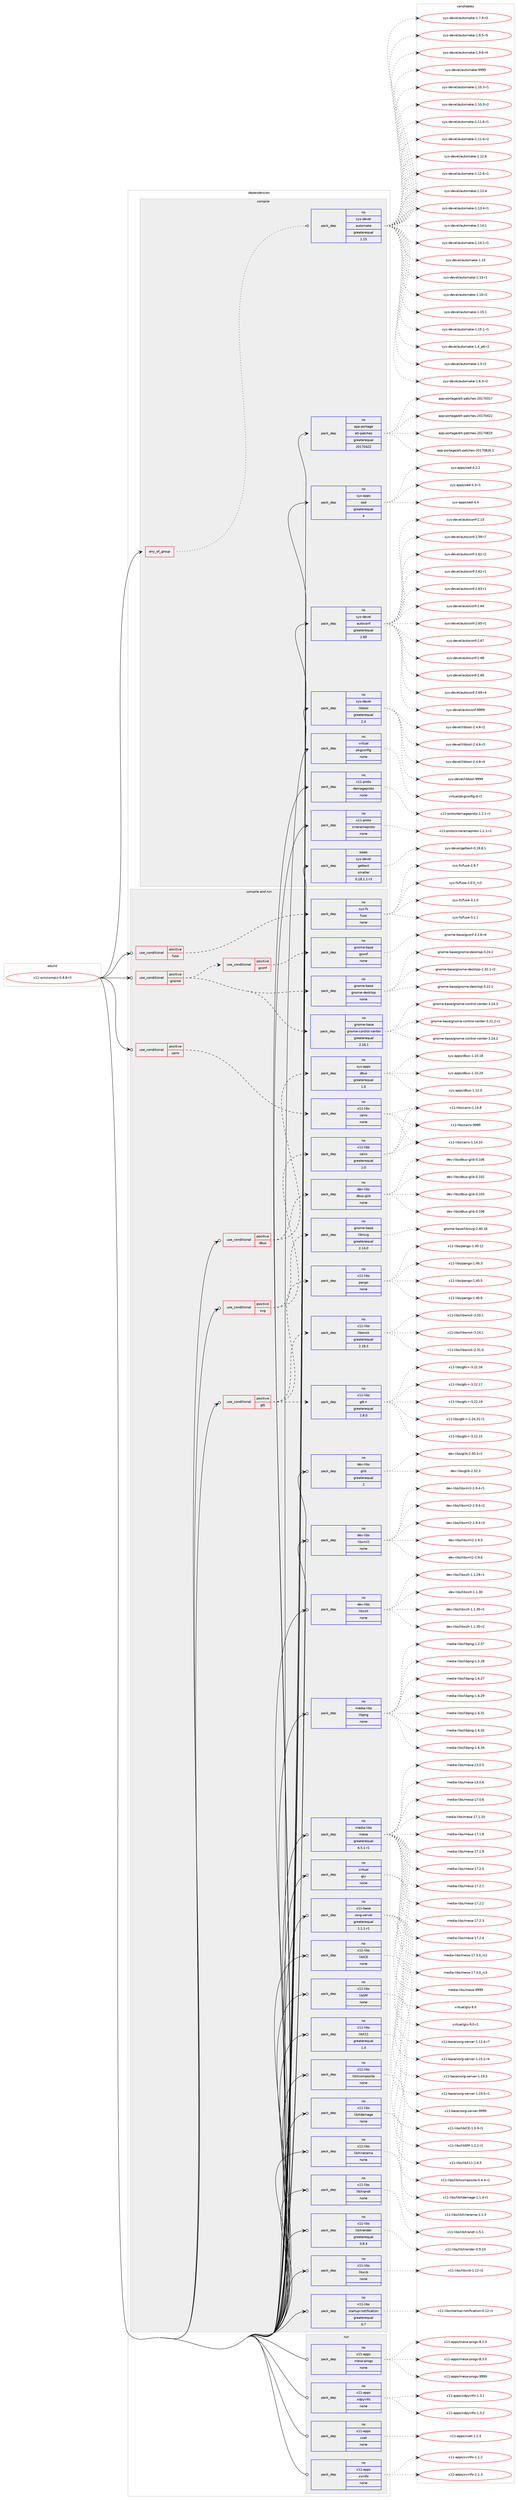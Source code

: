 digraph prolog {

# *************
# Graph options
# *************

newrank=true;
concentrate=true;
compound=true;
graph [rankdir=LR,fontname=Helvetica,fontsize=10,ranksep=1.5];#, ranksep=2.5, nodesep=0.2];
edge  [arrowhead=vee];
node  [fontname=Helvetica,fontsize=10];

# **********
# The ebuild
# **********

subgraph cluster_leftcol {
color=gray;
rank=same;
label=<<i>ebuild</i>>;
id [label="x11-wm/compiz-0.8.8-r3", color=red, width=4, href="../x11-wm/compiz-0.8.8-r3.svg"];
}

# ****************
# The dependencies
# ****************

subgraph cluster_midcol {
color=gray;
label=<<i>dependencies</i>>;
subgraph cluster_compile {
fillcolor="#eeeeee";
style=filled;
label=<<i>compile</i>>;
subgraph any9756 {
dependency531417 [label=<<TABLE BORDER="0" CELLBORDER="1" CELLSPACING="0" CELLPADDING="4"><TR><TD CELLPADDING="10">any_of_group</TD></TR></TABLE>>, shape=none, color=red];subgraph pack397327 {
dependency531418 [label=<<TABLE BORDER="0" CELLBORDER="1" CELLSPACING="0" CELLPADDING="4" WIDTH="220"><TR><TD ROWSPAN="6" CELLPADDING="30">pack_dep</TD></TR><TR><TD WIDTH="110">no</TD></TR><TR><TD>sys-devel</TD></TR><TR><TD>automake</TD></TR><TR><TD>greaterequal</TD></TR><TR><TD>1.15</TD></TR></TABLE>>, shape=none, color=blue];
}
dependency531417:e -> dependency531418:w [weight=20,style="dotted",arrowhead="oinv"];
}
id:e -> dependency531417:w [weight=20,style="solid",arrowhead="vee"];
subgraph pack397328 {
dependency531419 [label=<<TABLE BORDER="0" CELLBORDER="1" CELLSPACING="0" CELLPADDING="4" WIDTH="220"><TR><TD ROWSPAN="6" CELLPADDING="30">pack_dep</TD></TR><TR><TD WIDTH="110">no</TD></TR><TR><TD>app-portage</TD></TR><TR><TD>elt-patches</TD></TR><TR><TD>greaterequal</TD></TR><TR><TD>20170422</TD></TR></TABLE>>, shape=none, color=blue];
}
id:e -> dependency531419:w [weight=20,style="solid",arrowhead="vee"];
subgraph pack397329 {
dependency531420 [label=<<TABLE BORDER="0" CELLBORDER="1" CELLSPACING="0" CELLPADDING="4" WIDTH="220"><TR><TD ROWSPAN="6" CELLPADDING="30">pack_dep</TD></TR><TR><TD WIDTH="110">no</TD></TR><TR><TD>sys-apps</TD></TR><TR><TD>sed</TD></TR><TR><TD>greaterequal</TD></TR><TR><TD>4</TD></TR></TABLE>>, shape=none, color=blue];
}
id:e -> dependency531420:w [weight=20,style="solid",arrowhead="vee"];
subgraph pack397330 {
dependency531421 [label=<<TABLE BORDER="0" CELLBORDER="1" CELLSPACING="0" CELLPADDING="4" WIDTH="220"><TR><TD ROWSPAN="6" CELLPADDING="30">pack_dep</TD></TR><TR><TD WIDTH="110">no</TD></TR><TR><TD>sys-devel</TD></TR><TR><TD>autoconf</TD></TR><TR><TD>greaterequal</TD></TR><TR><TD>2.69</TD></TR></TABLE>>, shape=none, color=blue];
}
id:e -> dependency531421:w [weight=20,style="solid",arrowhead="vee"];
subgraph pack397331 {
dependency531422 [label=<<TABLE BORDER="0" CELLBORDER="1" CELLSPACING="0" CELLPADDING="4" WIDTH="220"><TR><TD ROWSPAN="6" CELLPADDING="30">pack_dep</TD></TR><TR><TD WIDTH="110">no</TD></TR><TR><TD>sys-devel</TD></TR><TR><TD>libtool</TD></TR><TR><TD>greaterequal</TD></TR><TR><TD>2.4</TD></TR></TABLE>>, shape=none, color=blue];
}
id:e -> dependency531422:w [weight=20,style="solid",arrowhead="vee"];
subgraph pack397332 {
dependency531423 [label=<<TABLE BORDER="0" CELLBORDER="1" CELLSPACING="0" CELLPADDING="4" WIDTH="220"><TR><TD ROWSPAN="6" CELLPADDING="30">pack_dep</TD></TR><TR><TD WIDTH="110">no</TD></TR><TR><TD>virtual</TD></TR><TR><TD>pkgconfig</TD></TR><TR><TD>none</TD></TR><TR><TD></TD></TR></TABLE>>, shape=none, color=blue];
}
id:e -> dependency531423:w [weight=20,style="solid",arrowhead="vee"];
subgraph pack397333 {
dependency531424 [label=<<TABLE BORDER="0" CELLBORDER="1" CELLSPACING="0" CELLPADDING="4" WIDTH="220"><TR><TD ROWSPAN="6" CELLPADDING="30">pack_dep</TD></TR><TR><TD WIDTH="110">no</TD></TR><TR><TD>x11-proto</TD></TR><TR><TD>damageproto</TD></TR><TR><TD>none</TD></TR><TR><TD></TD></TR></TABLE>>, shape=none, color=blue];
}
id:e -> dependency531424:w [weight=20,style="solid",arrowhead="vee"];
subgraph pack397334 {
dependency531425 [label=<<TABLE BORDER="0" CELLBORDER="1" CELLSPACING="0" CELLPADDING="4" WIDTH="220"><TR><TD ROWSPAN="6" CELLPADDING="30">pack_dep</TD></TR><TR><TD WIDTH="110">no</TD></TR><TR><TD>x11-proto</TD></TR><TR><TD>xineramaproto</TD></TR><TR><TD>none</TD></TR><TR><TD></TD></TR></TABLE>>, shape=none, color=blue];
}
id:e -> dependency531425:w [weight=20,style="solid",arrowhead="vee"];
subgraph pack397335 {
dependency531426 [label=<<TABLE BORDER="0" CELLBORDER="1" CELLSPACING="0" CELLPADDING="4" WIDTH="220"><TR><TD ROWSPAN="6" CELLPADDING="30">pack_dep</TD></TR><TR><TD WIDTH="110">weak</TD></TR><TR><TD>sys-devel</TD></TR><TR><TD>gettext</TD></TR><TR><TD>smaller</TD></TR><TR><TD>0.18.1.1-r3</TD></TR></TABLE>>, shape=none, color=blue];
}
id:e -> dependency531426:w [weight=20,style="solid",arrowhead="vee"];
}
subgraph cluster_compileandrun {
fillcolor="#eeeeee";
style=filled;
label=<<i>compile and run</i>>;
subgraph cond123981 {
dependency531427 [label=<<TABLE BORDER="0" CELLBORDER="1" CELLSPACING="0" CELLPADDING="4"><TR><TD ROWSPAN="3" CELLPADDING="10">use_conditional</TD></TR><TR><TD>positive</TD></TR><TR><TD>cairo</TD></TR></TABLE>>, shape=none, color=red];
subgraph pack397336 {
dependency531428 [label=<<TABLE BORDER="0" CELLBORDER="1" CELLSPACING="0" CELLPADDING="4" WIDTH="220"><TR><TD ROWSPAN="6" CELLPADDING="30">pack_dep</TD></TR><TR><TD WIDTH="110">no</TD></TR><TR><TD>x11-libs</TD></TR><TR><TD>cairo</TD></TR><TR><TD>none</TD></TR><TR><TD></TD></TR></TABLE>>, shape=none, color=blue];
}
dependency531427:e -> dependency531428:w [weight=20,style="dashed",arrowhead="vee"];
}
id:e -> dependency531427:w [weight=20,style="solid",arrowhead="odotvee"];
subgraph cond123982 {
dependency531429 [label=<<TABLE BORDER="0" CELLBORDER="1" CELLSPACING="0" CELLPADDING="4"><TR><TD ROWSPAN="3" CELLPADDING="10">use_conditional</TD></TR><TR><TD>positive</TD></TR><TR><TD>dbus</TD></TR></TABLE>>, shape=none, color=red];
subgraph pack397337 {
dependency531430 [label=<<TABLE BORDER="0" CELLBORDER="1" CELLSPACING="0" CELLPADDING="4" WIDTH="220"><TR><TD ROWSPAN="6" CELLPADDING="30">pack_dep</TD></TR><TR><TD WIDTH="110">no</TD></TR><TR><TD>sys-apps</TD></TR><TR><TD>dbus</TD></TR><TR><TD>greaterequal</TD></TR><TR><TD>1.0</TD></TR></TABLE>>, shape=none, color=blue];
}
dependency531429:e -> dependency531430:w [weight=20,style="dashed",arrowhead="vee"];
subgraph pack397338 {
dependency531431 [label=<<TABLE BORDER="0" CELLBORDER="1" CELLSPACING="0" CELLPADDING="4" WIDTH="220"><TR><TD ROWSPAN="6" CELLPADDING="30">pack_dep</TD></TR><TR><TD WIDTH="110">no</TD></TR><TR><TD>dev-libs</TD></TR><TR><TD>dbus-glib</TD></TR><TR><TD>none</TD></TR><TR><TD></TD></TR></TABLE>>, shape=none, color=blue];
}
dependency531429:e -> dependency531431:w [weight=20,style="dashed",arrowhead="vee"];
}
id:e -> dependency531429:w [weight=20,style="solid",arrowhead="odotvee"];
subgraph cond123983 {
dependency531432 [label=<<TABLE BORDER="0" CELLBORDER="1" CELLSPACING="0" CELLPADDING="4"><TR><TD ROWSPAN="3" CELLPADDING="10">use_conditional</TD></TR><TR><TD>positive</TD></TR><TR><TD>fuse</TD></TR></TABLE>>, shape=none, color=red];
subgraph pack397339 {
dependency531433 [label=<<TABLE BORDER="0" CELLBORDER="1" CELLSPACING="0" CELLPADDING="4" WIDTH="220"><TR><TD ROWSPAN="6" CELLPADDING="30">pack_dep</TD></TR><TR><TD WIDTH="110">no</TD></TR><TR><TD>sys-fs</TD></TR><TR><TD>fuse</TD></TR><TR><TD>none</TD></TR><TR><TD></TD></TR></TABLE>>, shape=none, color=blue];
}
dependency531432:e -> dependency531433:w [weight=20,style="dashed",arrowhead="vee"];
}
id:e -> dependency531432:w [weight=20,style="solid",arrowhead="odotvee"];
subgraph cond123984 {
dependency531434 [label=<<TABLE BORDER="0" CELLBORDER="1" CELLSPACING="0" CELLPADDING="4"><TR><TD ROWSPAN="3" CELLPADDING="10">use_conditional</TD></TR><TR><TD>positive</TD></TR><TR><TD>gnome</TD></TR></TABLE>>, shape=none, color=red];
subgraph pack397340 {
dependency531435 [label=<<TABLE BORDER="0" CELLBORDER="1" CELLSPACING="0" CELLPADDING="4" WIDTH="220"><TR><TD ROWSPAN="6" CELLPADDING="30">pack_dep</TD></TR><TR><TD WIDTH="110">no</TD></TR><TR><TD>gnome-base</TD></TR><TR><TD>gnome-control-center</TD></TR><TR><TD>greaterequal</TD></TR><TR><TD>2.16.1</TD></TR></TABLE>>, shape=none, color=blue];
}
dependency531434:e -> dependency531435:w [weight=20,style="dashed",arrowhead="vee"];
subgraph pack397341 {
dependency531436 [label=<<TABLE BORDER="0" CELLBORDER="1" CELLSPACING="0" CELLPADDING="4" WIDTH="220"><TR><TD ROWSPAN="6" CELLPADDING="30">pack_dep</TD></TR><TR><TD WIDTH="110">no</TD></TR><TR><TD>gnome-base</TD></TR><TR><TD>gnome-desktop</TD></TR><TR><TD>none</TD></TR><TR><TD></TD></TR></TABLE>>, shape=none, color=blue];
}
dependency531434:e -> dependency531436:w [weight=20,style="dashed",arrowhead="vee"];
subgraph cond123985 {
dependency531437 [label=<<TABLE BORDER="0" CELLBORDER="1" CELLSPACING="0" CELLPADDING="4"><TR><TD ROWSPAN="3" CELLPADDING="10">use_conditional</TD></TR><TR><TD>positive</TD></TR><TR><TD>gconf</TD></TR></TABLE>>, shape=none, color=red];
subgraph pack397342 {
dependency531438 [label=<<TABLE BORDER="0" CELLBORDER="1" CELLSPACING="0" CELLPADDING="4" WIDTH="220"><TR><TD ROWSPAN="6" CELLPADDING="30">pack_dep</TD></TR><TR><TD WIDTH="110">no</TD></TR><TR><TD>gnome-base</TD></TR><TR><TD>gconf</TD></TR><TR><TD>none</TD></TR><TR><TD></TD></TR></TABLE>>, shape=none, color=blue];
}
dependency531437:e -> dependency531438:w [weight=20,style="dashed",arrowhead="vee"];
}
dependency531434:e -> dependency531437:w [weight=20,style="dashed",arrowhead="vee"];
}
id:e -> dependency531434:w [weight=20,style="solid",arrowhead="odotvee"];
subgraph cond123986 {
dependency531439 [label=<<TABLE BORDER="0" CELLBORDER="1" CELLSPACING="0" CELLPADDING="4"><TR><TD ROWSPAN="3" CELLPADDING="10">use_conditional</TD></TR><TR><TD>positive</TD></TR><TR><TD>gtk</TD></TR></TABLE>>, shape=none, color=red];
subgraph pack397343 {
dependency531440 [label=<<TABLE BORDER="0" CELLBORDER="1" CELLSPACING="0" CELLPADDING="4" WIDTH="220"><TR><TD ROWSPAN="6" CELLPADDING="30">pack_dep</TD></TR><TR><TD WIDTH="110">no</TD></TR><TR><TD>x11-libs</TD></TR><TR><TD>gtk+</TD></TR><TR><TD>greaterequal</TD></TR><TR><TD>2.8.0</TD></TR></TABLE>>, shape=none, color=blue];
}
dependency531439:e -> dependency531440:w [weight=20,style="dashed",arrowhead="vee"];
subgraph pack397344 {
dependency531441 [label=<<TABLE BORDER="0" CELLBORDER="1" CELLSPACING="0" CELLPADDING="4" WIDTH="220"><TR><TD ROWSPAN="6" CELLPADDING="30">pack_dep</TD></TR><TR><TD WIDTH="110">no</TD></TR><TR><TD>x11-libs</TD></TR><TR><TD>libwnck</TD></TR><TR><TD>greaterequal</TD></TR><TR><TD>2.18.3</TD></TR></TABLE>>, shape=none, color=blue];
}
dependency531439:e -> dependency531441:w [weight=20,style="dashed",arrowhead="vee"];
subgraph pack397345 {
dependency531442 [label=<<TABLE BORDER="0" CELLBORDER="1" CELLSPACING="0" CELLPADDING="4" WIDTH="220"><TR><TD ROWSPAN="6" CELLPADDING="30">pack_dep</TD></TR><TR><TD WIDTH="110">no</TD></TR><TR><TD>x11-libs</TD></TR><TR><TD>pango</TD></TR><TR><TD>none</TD></TR><TR><TD></TD></TR></TABLE>>, shape=none, color=blue];
}
dependency531439:e -> dependency531442:w [weight=20,style="dashed",arrowhead="vee"];
}
id:e -> dependency531439:w [weight=20,style="solid",arrowhead="odotvee"];
subgraph cond123987 {
dependency531443 [label=<<TABLE BORDER="0" CELLBORDER="1" CELLSPACING="0" CELLPADDING="4"><TR><TD ROWSPAN="3" CELLPADDING="10">use_conditional</TD></TR><TR><TD>positive</TD></TR><TR><TD>svg</TD></TR></TABLE>>, shape=none, color=red];
subgraph pack397346 {
dependency531444 [label=<<TABLE BORDER="0" CELLBORDER="1" CELLSPACING="0" CELLPADDING="4" WIDTH="220"><TR><TD ROWSPAN="6" CELLPADDING="30">pack_dep</TD></TR><TR><TD WIDTH="110">no</TD></TR><TR><TD>gnome-base</TD></TR><TR><TD>librsvg</TD></TR><TR><TD>greaterequal</TD></TR><TR><TD>2.14.0</TD></TR></TABLE>>, shape=none, color=blue];
}
dependency531443:e -> dependency531444:w [weight=20,style="dashed",arrowhead="vee"];
subgraph pack397347 {
dependency531445 [label=<<TABLE BORDER="0" CELLBORDER="1" CELLSPACING="0" CELLPADDING="4" WIDTH="220"><TR><TD ROWSPAN="6" CELLPADDING="30">pack_dep</TD></TR><TR><TD WIDTH="110">no</TD></TR><TR><TD>x11-libs</TD></TR><TR><TD>cairo</TD></TR><TR><TD>greaterequal</TD></TR><TR><TD>1.0</TD></TR></TABLE>>, shape=none, color=blue];
}
dependency531443:e -> dependency531445:w [weight=20,style="dashed",arrowhead="vee"];
}
id:e -> dependency531443:w [weight=20,style="solid",arrowhead="odotvee"];
subgraph pack397348 {
dependency531446 [label=<<TABLE BORDER="0" CELLBORDER="1" CELLSPACING="0" CELLPADDING="4" WIDTH="220"><TR><TD ROWSPAN="6" CELLPADDING="30">pack_dep</TD></TR><TR><TD WIDTH="110">no</TD></TR><TR><TD>dev-libs</TD></TR><TR><TD>glib</TD></TR><TR><TD>greaterequal</TD></TR><TR><TD>2</TD></TR></TABLE>>, shape=none, color=blue];
}
id:e -> dependency531446:w [weight=20,style="solid",arrowhead="odotvee"];
subgraph pack397349 {
dependency531447 [label=<<TABLE BORDER="0" CELLBORDER="1" CELLSPACING="0" CELLPADDING="4" WIDTH="220"><TR><TD ROWSPAN="6" CELLPADDING="30">pack_dep</TD></TR><TR><TD WIDTH="110">no</TD></TR><TR><TD>dev-libs</TD></TR><TR><TD>libxml2</TD></TR><TR><TD>none</TD></TR><TR><TD></TD></TR></TABLE>>, shape=none, color=blue];
}
id:e -> dependency531447:w [weight=20,style="solid",arrowhead="odotvee"];
subgraph pack397350 {
dependency531448 [label=<<TABLE BORDER="0" CELLBORDER="1" CELLSPACING="0" CELLPADDING="4" WIDTH="220"><TR><TD ROWSPAN="6" CELLPADDING="30">pack_dep</TD></TR><TR><TD WIDTH="110">no</TD></TR><TR><TD>dev-libs</TD></TR><TR><TD>libxslt</TD></TR><TR><TD>none</TD></TR><TR><TD></TD></TR></TABLE>>, shape=none, color=blue];
}
id:e -> dependency531448:w [weight=20,style="solid",arrowhead="odotvee"];
subgraph pack397351 {
dependency531449 [label=<<TABLE BORDER="0" CELLBORDER="1" CELLSPACING="0" CELLPADDING="4" WIDTH="220"><TR><TD ROWSPAN="6" CELLPADDING="30">pack_dep</TD></TR><TR><TD WIDTH="110">no</TD></TR><TR><TD>media-libs</TD></TR><TR><TD>libpng</TD></TR><TR><TD>none</TD></TR><TR><TD></TD></TR></TABLE>>, shape=none, color=blue];
}
id:e -> dependency531449:w [weight=20,style="solid",arrowhead="odotvee"];
subgraph pack397352 {
dependency531450 [label=<<TABLE BORDER="0" CELLBORDER="1" CELLSPACING="0" CELLPADDING="4" WIDTH="220"><TR><TD ROWSPAN="6" CELLPADDING="30">pack_dep</TD></TR><TR><TD WIDTH="110">no</TD></TR><TR><TD>media-libs</TD></TR><TR><TD>mesa</TD></TR><TR><TD>greaterequal</TD></TR><TR><TD>6.5.1-r1</TD></TR></TABLE>>, shape=none, color=blue];
}
id:e -> dependency531450:w [weight=20,style="solid",arrowhead="odotvee"];
subgraph pack397353 {
dependency531451 [label=<<TABLE BORDER="0" CELLBORDER="1" CELLSPACING="0" CELLPADDING="4" WIDTH="220"><TR><TD ROWSPAN="6" CELLPADDING="30">pack_dep</TD></TR><TR><TD WIDTH="110">no</TD></TR><TR><TD>virtual</TD></TR><TR><TD>glu</TD></TR><TR><TD>none</TD></TR><TR><TD></TD></TR></TABLE>>, shape=none, color=blue];
}
id:e -> dependency531451:w [weight=20,style="solid",arrowhead="odotvee"];
subgraph pack397354 {
dependency531452 [label=<<TABLE BORDER="0" CELLBORDER="1" CELLSPACING="0" CELLPADDING="4" WIDTH="220"><TR><TD ROWSPAN="6" CELLPADDING="30">pack_dep</TD></TR><TR><TD WIDTH="110">no</TD></TR><TR><TD>x11-base</TD></TR><TR><TD>xorg-server</TD></TR><TR><TD>greaterequal</TD></TR><TR><TD>1.1.1-r1</TD></TR></TABLE>>, shape=none, color=blue];
}
id:e -> dependency531452:w [weight=20,style="solid",arrowhead="odotvee"];
subgraph pack397355 {
dependency531453 [label=<<TABLE BORDER="0" CELLBORDER="1" CELLSPACING="0" CELLPADDING="4" WIDTH="220"><TR><TD ROWSPAN="6" CELLPADDING="30">pack_dep</TD></TR><TR><TD WIDTH="110">no</TD></TR><TR><TD>x11-libs</TD></TR><TR><TD>libICE</TD></TR><TR><TD>none</TD></TR><TR><TD></TD></TR></TABLE>>, shape=none, color=blue];
}
id:e -> dependency531453:w [weight=20,style="solid",arrowhead="odotvee"];
subgraph pack397356 {
dependency531454 [label=<<TABLE BORDER="0" CELLBORDER="1" CELLSPACING="0" CELLPADDING="4" WIDTH="220"><TR><TD ROWSPAN="6" CELLPADDING="30">pack_dep</TD></TR><TR><TD WIDTH="110">no</TD></TR><TR><TD>x11-libs</TD></TR><TR><TD>libSM</TD></TR><TR><TD>none</TD></TR><TR><TD></TD></TR></TABLE>>, shape=none, color=blue];
}
id:e -> dependency531454:w [weight=20,style="solid",arrowhead="odotvee"];
subgraph pack397357 {
dependency531455 [label=<<TABLE BORDER="0" CELLBORDER="1" CELLSPACING="0" CELLPADDING="4" WIDTH="220"><TR><TD ROWSPAN="6" CELLPADDING="30">pack_dep</TD></TR><TR><TD WIDTH="110">no</TD></TR><TR><TD>x11-libs</TD></TR><TR><TD>libX11</TD></TR><TR><TD>greaterequal</TD></TR><TR><TD>1.4</TD></TR></TABLE>>, shape=none, color=blue];
}
id:e -> dependency531455:w [weight=20,style="solid",arrowhead="odotvee"];
subgraph pack397358 {
dependency531456 [label=<<TABLE BORDER="0" CELLBORDER="1" CELLSPACING="0" CELLPADDING="4" WIDTH="220"><TR><TD ROWSPAN="6" CELLPADDING="30">pack_dep</TD></TR><TR><TD WIDTH="110">no</TD></TR><TR><TD>x11-libs</TD></TR><TR><TD>libXcomposite</TD></TR><TR><TD>none</TD></TR><TR><TD></TD></TR></TABLE>>, shape=none, color=blue];
}
id:e -> dependency531456:w [weight=20,style="solid",arrowhead="odotvee"];
subgraph pack397359 {
dependency531457 [label=<<TABLE BORDER="0" CELLBORDER="1" CELLSPACING="0" CELLPADDING="4" WIDTH="220"><TR><TD ROWSPAN="6" CELLPADDING="30">pack_dep</TD></TR><TR><TD WIDTH="110">no</TD></TR><TR><TD>x11-libs</TD></TR><TR><TD>libXdamage</TD></TR><TR><TD>none</TD></TR><TR><TD></TD></TR></TABLE>>, shape=none, color=blue];
}
id:e -> dependency531457:w [weight=20,style="solid",arrowhead="odotvee"];
subgraph pack397360 {
dependency531458 [label=<<TABLE BORDER="0" CELLBORDER="1" CELLSPACING="0" CELLPADDING="4" WIDTH="220"><TR><TD ROWSPAN="6" CELLPADDING="30">pack_dep</TD></TR><TR><TD WIDTH="110">no</TD></TR><TR><TD>x11-libs</TD></TR><TR><TD>libXinerama</TD></TR><TR><TD>none</TD></TR><TR><TD></TD></TR></TABLE>>, shape=none, color=blue];
}
id:e -> dependency531458:w [weight=20,style="solid",arrowhead="odotvee"];
subgraph pack397361 {
dependency531459 [label=<<TABLE BORDER="0" CELLBORDER="1" CELLSPACING="0" CELLPADDING="4" WIDTH="220"><TR><TD ROWSPAN="6" CELLPADDING="30">pack_dep</TD></TR><TR><TD WIDTH="110">no</TD></TR><TR><TD>x11-libs</TD></TR><TR><TD>libXrandr</TD></TR><TR><TD>none</TD></TR><TR><TD></TD></TR></TABLE>>, shape=none, color=blue];
}
id:e -> dependency531459:w [weight=20,style="solid",arrowhead="odotvee"];
subgraph pack397362 {
dependency531460 [label=<<TABLE BORDER="0" CELLBORDER="1" CELLSPACING="0" CELLPADDING="4" WIDTH="220"><TR><TD ROWSPAN="6" CELLPADDING="30">pack_dep</TD></TR><TR><TD WIDTH="110">no</TD></TR><TR><TD>x11-libs</TD></TR><TR><TD>libXrender</TD></TR><TR><TD>greaterequal</TD></TR><TR><TD>0.8.4</TD></TR></TABLE>>, shape=none, color=blue];
}
id:e -> dependency531460:w [weight=20,style="solid",arrowhead="odotvee"];
subgraph pack397363 {
dependency531461 [label=<<TABLE BORDER="0" CELLBORDER="1" CELLSPACING="0" CELLPADDING="4" WIDTH="220"><TR><TD ROWSPAN="6" CELLPADDING="30">pack_dep</TD></TR><TR><TD WIDTH="110">no</TD></TR><TR><TD>x11-libs</TD></TR><TR><TD>libxcb</TD></TR><TR><TD>none</TD></TR><TR><TD></TD></TR></TABLE>>, shape=none, color=blue];
}
id:e -> dependency531461:w [weight=20,style="solid",arrowhead="odotvee"];
subgraph pack397364 {
dependency531462 [label=<<TABLE BORDER="0" CELLBORDER="1" CELLSPACING="0" CELLPADDING="4" WIDTH="220"><TR><TD ROWSPAN="6" CELLPADDING="30">pack_dep</TD></TR><TR><TD WIDTH="110">no</TD></TR><TR><TD>x11-libs</TD></TR><TR><TD>startup-notification</TD></TR><TR><TD>greaterequal</TD></TR><TR><TD>0.7</TD></TR></TABLE>>, shape=none, color=blue];
}
id:e -> dependency531462:w [weight=20,style="solid",arrowhead="odotvee"];
}
subgraph cluster_run {
fillcolor="#eeeeee";
style=filled;
label=<<i>run</i>>;
subgraph pack397365 {
dependency531463 [label=<<TABLE BORDER="0" CELLBORDER="1" CELLSPACING="0" CELLPADDING="4" WIDTH="220"><TR><TD ROWSPAN="6" CELLPADDING="30">pack_dep</TD></TR><TR><TD WIDTH="110">no</TD></TR><TR><TD>x11-apps</TD></TR><TR><TD>mesa-progs</TD></TR><TR><TD>none</TD></TR><TR><TD></TD></TR></TABLE>>, shape=none, color=blue];
}
id:e -> dependency531463:w [weight=20,style="solid",arrowhead="odot"];
subgraph pack397366 {
dependency531464 [label=<<TABLE BORDER="0" CELLBORDER="1" CELLSPACING="0" CELLPADDING="4" WIDTH="220"><TR><TD ROWSPAN="6" CELLPADDING="30">pack_dep</TD></TR><TR><TD WIDTH="110">no</TD></TR><TR><TD>x11-apps</TD></TR><TR><TD>xdpyinfo</TD></TR><TR><TD>none</TD></TR><TR><TD></TD></TR></TABLE>>, shape=none, color=blue];
}
id:e -> dependency531464:w [weight=20,style="solid",arrowhead="odot"];
subgraph pack397367 {
dependency531465 [label=<<TABLE BORDER="0" CELLBORDER="1" CELLSPACING="0" CELLPADDING="4" WIDTH="220"><TR><TD ROWSPAN="6" CELLPADDING="30">pack_dep</TD></TR><TR><TD WIDTH="110">no</TD></TR><TR><TD>x11-apps</TD></TR><TR><TD>xset</TD></TR><TR><TD>none</TD></TR><TR><TD></TD></TR></TABLE>>, shape=none, color=blue];
}
id:e -> dependency531465:w [weight=20,style="solid",arrowhead="odot"];
subgraph pack397368 {
dependency531466 [label=<<TABLE BORDER="0" CELLBORDER="1" CELLSPACING="0" CELLPADDING="4" WIDTH="220"><TR><TD ROWSPAN="6" CELLPADDING="30">pack_dep</TD></TR><TR><TD WIDTH="110">no</TD></TR><TR><TD>x11-apps</TD></TR><TR><TD>xvinfo</TD></TR><TR><TD>none</TD></TR><TR><TD></TD></TR></TABLE>>, shape=none, color=blue];
}
id:e -> dependency531466:w [weight=20,style="solid",arrowhead="odot"];
}
}

# **************
# The candidates
# **************

subgraph cluster_choices {
rank=same;
color=gray;
label=<<i>candidates</i>>;

subgraph choice397327 {
color=black;
nodesep=1;
choice11512111545100101118101108479711711611110997107101454946494846514511449 [label="sys-devel/automake-1.10.3-r1", color=red, width=4,href="../sys-devel/automake-1.10.3-r1.svg"];
choice11512111545100101118101108479711711611110997107101454946494846514511450 [label="sys-devel/automake-1.10.3-r2", color=red, width=4,href="../sys-devel/automake-1.10.3-r2.svg"];
choice11512111545100101118101108479711711611110997107101454946494946544511449 [label="sys-devel/automake-1.11.6-r1", color=red, width=4,href="../sys-devel/automake-1.11.6-r1.svg"];
choice11512111545100101118101108479711711611110997107101454946494946544511450 [label="sys-devel/automake-1.11.6-r2", color=red, width=4,href="../sys-devel/automake-1.11.6-r2.svg"];
choice1151211154510010111810110847971171161111099710710145494649504654 [label="sys-devel/automake-1.12.6", color=red, width=4,href="../sys-devel/automake-1.12.6.svg"];
choice11512111545100101118101108479711711611110997107101454946495046544511449 [label="sys-devel/automake-1.12.6-r1", color=red, width=4,href="../sys-devel/automake-1.12.6-r1.svg"];
choice1151211154510010111810110847971171161111099710710145494649514652 [label="sys-devel/automake-1.13.4", color=red, width=4,href="../sys-devel/automake-1.13.4.svg"];
choice11512111545100101118101108479711711611110997107101454946495146524511449 [label="sys-devel/automake-1.13.4-r1", color=red, width=4,href="../sys-devel/automake-1.13.4-r1.svg"];
choice1151211154510010111810110847971171161111099710710145494649524649 [label="sys-devel/automake-1.14.1", color=red, width=4,href="../sys-devel/automake-1.14.1.svg"];
choice11512111545100101118101108479711711611110997107101454946495246494511449 [label="sys-devel/automake-1.14.1-r1", color=red, width=4,href="../sys-devel/automake-1.14.1-r1.svg"];
choice115121115451001011181011084797117116111109971071014549464953 [label="sys-devel/automake-1.15", color=red, width=4,href="../sys-devel/automake-1.15.svg"];
choice1151211154510010111810110847971171161111099710710145494649534511449 [label="sys-devel/automake-1.15-r1", color=red, width=4,href="../sys-devel/automake-1.15-r1.svg"];
choice1151211154510010111810110847971171161111099710710145494649534511450 [label="sys-devel/automake-1.15-r2", color=red, width=4,href="../sys-devel/automake-1.15-r2.svg"];
choice1151211154510010111810110847971171161111099710710145494649534649 [label="sys-devel/automake-1.15.1", color=red, width=4,href="../sys-devel/automake-1.15.1.svg"];
choice11512111545100101118101108479711711611110997107101454946495346494511449 [label="sys-devel/automake-1.15.1-r1", color=red, width=4,href="../sys-devel/automake-1.15.1-r1.svg"];
choice115121115451001011181011084797117116111109971071014549465295112544511450 [label="sys-devel/automake-1.4_p6-r2", color=red, width=4,href="../sys-devel/automake-1.4_p6-r2.svg"];
choice11512111545100101118101108479711711611110997107101454946534511450 [label="sys-devel/automake-1.5-r2", color=red, width=4,href="../sys-devel/automake-1.5-r2.svg"];
choice115121115451001011181011084797117116111109971071014549465446514511450 [label="sys-devel/automake-1.6.3-r2", color=red, width=4,href="../sys-devel/automake-1.6.3-r2.svg"];
choice115121115451001011181011084797117116111109971071014549465546574511451 [label="sys-devel/automake-1.7.9-r3", color=red, width=4,href="../sys-devel/automake-1.7.9-r3.svg"];
choice115121115451001011181011084797117116111109971071014549465646534511453 [label="sys-devel/automake-1.8.5-r5", color=red, width=4,href="../sys-devel/automake-1.8.5-r5.svg"];
choice115121115451001011181011084797117116111109971071014549465746544511452 [label="sys-devel/automake-1.9.6-r4", color=red, width=4,href="../sys-devel/automake-1.9.6-r4.svg"];
choice115121115451001011181011084797117116111109971071014557575757 [label="sys-devel/automake-9999", color=red, width=4,href="../sys-devel/automake-9999.svg"];
dependency531418:e -> choice11512111545100101118101108479711711611110997107101454946494846514511449:w [style=dotted,weight="100"];
dependency531418:e -> choice11512111545100101118101108479711711611110997107101454946494846514511450:w [style=dotted,weight="100"];
dependency531418:e -> choice11512111545100101118101108479711711611110997107101454946494946544511449:w [style=dotted,weight="100"];
dependency531418:e -> choice11512111545100101118101108479711711611110997107101454946494946544511450:w [style=dotted,weight="100"];
dependency531418:e -> choice1151211154510010111810110847971171161111099710710145494649504654:w [style=dotted,weight="100"];
dependency531418:e -> choice11512111545100101118101108479711711611110997107101454946495046544511449:w [style=dotted,weight="100"];
dependency531418:e -> choice1151211154510010111810110847971171161111099710710145494649514652:w [style=dotted,weight="100"];
dependency531418:e -> choice11512111545100101118101108479711711611110997107101454946495146524511449:w [style=dotted,weight="100"];
dependency531418:e -> choice1151211154510010111810110847971171161111099710710145494649524649:w [style=dotted,weight="100"];
dependency531418:e -> choice11512111545100101118101108479711711611110997107101454946495246494511449:w [style=dotted,weight="100"];
dependency531418:e -> choice115121115451001011181011084797117116111109971071014549464953:w [style=dotted,weight="100"];
dependency531418:e -> choice1151211154510010111810110847971171161111099710710145494649534511449:w [style=dotted,weight="100"];
dependency531418:e -> choice1151211154510010111810110847971171161111099710710145494649534511450:w [style=dotted,weight="100"];
dependency531418:e -> choice1151211154510010111810110847971171161111099710710145494649534649:w [style=dotted,weight="100"];
dependency531418:e -> choice11512111545100101118101108479711711611110997107101454946495346494511449:w [style=dotted,weight="100"];
dependency531418:e -> choice115121115451001011181011084797117116111109971071014549465295112544511450:w [style=dotted,weight="100"];
dependency531418:e -> choice11512111545100101118101108479711711611110997107101454946534511450:w [style=dotted,weight="100"];
dependency531418:e -> choice115121115451001011181011084797117116111109971071014549465446514511450:w [style=dotted,weight="100"];
dependency531418:e -> choice115121115451001011181011084797117116111109971071014549465546574511451:w [style=dotted,weight="100"];
dependency531418:e -> choice115121115451001011181011084797117116111109971071014549465646534511453:w [style=dotted,weight="100"];
dependency531418:e -> choice115121115451001011181011084797117116111109971071014549465746544511452:w [style=dotted,weight="100"];
dependency531418:e -> choice115121115451001011181011084797117116111109971071014557575757:w [style=dotted,weight="100"];
}
subgraph choice397328 {
color=black;
nodesep=1;
choice97112112451121111141169710310147101108116451129711699104101115455048495548514955 [label="app-portage/elt-patches-20170317", color=red, width=4,href="../app-portage/elt-patches-20170317.svg"];
choice97112112451121111141169710310147101108116451129711699104101115455048495548525050 [label="app-portage/elt-patches-20170422", color=red, width=4,href="../app-portage/elt-patches-20170422.svg"];
choice97112112451121111141169710310147101108116451129711699104101115455048495548564953 [label="app-portage/elt-patches-20170815", color=red, width=4,href="../app-portage/elt-patches-20170815.svg"];
choice971121124511211111411697103101471011081164511297116991041011154550484955485650544649 [label="app-portage/elt-patches-20170826.1", color=red, width=4,href="../app-portage/elt-patches-20170826.1.svg"];
dependency531419:e -> choice97112112451121111141169710310147101108116451129711699104101115455048495548514955:w [style=dotted,weight="100"];
dependency531419:e -> choice97112112451121111141169710310147101108116451129711699104101115455048495548525050:w [style=dotted,weight="100"];
dependency531419:e -> choice97112112451121111141169710310147101108116451129711699104101115455048495548564953:w [style=dotted,weight="100"];
dependency531419:e -> choice971121124511211111411697103101471011081164511297116991041011154550484955485650544649:w [style=dotted,weight="100"];
}
subgraph choice397329 {
color=black;
nodesep=1;
choice115121115459711211211547115101100455246504650 [label="sys-apps/sed-4.2.2", color=red, width=4,href="../sys-apps/sed-4.2.2.svg"];
choice115121115459711211211547115101100455246514511449 [label="sys-apps/sed-4.3-r1", color=red, width=4,href="../sys-apps/sed-4.3-r1.svg"];
choice11512111545971121121154711510110045524652 [label="sys-apps/sed-4.4", color=red, width=4,href="../sys-apps/sed-4.4.svg"];
dependency531420:e -> choice115121115459711211211547115101100455246504650:w [style=dotted,weight="100"];
dependency531420:e -> choice115121115459711211211547115101100455246514511449:w [style=dotted,weight="100"];
dependency531420:e -> choice11512111545971121121154711510110045524652:w [style=dotted,weight="100"];
}
subgraph choice397330 {
color=black;
nodesep=1;
choice115121115451001011181011084797117116111991111101024550464951 [label="sys-devel/autoconf-2.13", color=red, width=4,href="../sys-devel/autoconf-2.13.svg"];
choice1151211154510010111810110847971171161119911111010245504653574511455 [label="sys-devel/autoconf-2.59-r7", color=red, width=4,href="../sys-devel/autoconf-2.59-r7.svg"];
choice1151211154510010111810110847971171161119911111010245504654494511450 [label="sys-devel/autoconf-2.61-r2", color=red, width=4,href="../sys-devel/autoconf-2.61-r2.svg"];
choice1151211154510010111810110847971171161119911111010245504654504511449 [label="sys-devel/autoconf-2.62-r1", color=red, width=4,href="../sys-devel/autoconf-2.62-r1.svg"];
choice1151211154510010111810110847971171161119911111010245504654514511449 [label="sys-devel/autoconf-2.63-r1", color=red, width=4,href="../sys-devel/autoconf-2.63-r1.svg"];
choice115121115451001011181011084797117116111991111101024550465452 [label="sys-devel/autoconf-2.64", color=red, width=4,href="../sys-devel/autoconf-2.64.svg"];
choice1151211154510010111810110847971171161119911111010245504654534511449 [label="sys-devel/autoconf-2.65-r1", color=red, width=4,href="../sys-devel/autoconf-2.65-r1.svg"];
choice115121115451001011181011084797117116111991111101024550465455 [label="sys-devel/autoconf-2.67", color=red, width=4,href="../sys-devel/autoconf-2.67.svg"];
choice115121115451001011181011084797117116111991111101024550465456 [label="sys-devel/autoconf-2.68", color=red, width=4,href="../sys-devel/autoconf-2.68.svg"];
choice115121115451001011181011084797117116111991111101024550465457 [label="sys-devel/autoconf-2.69", color=red, width=4,href="../sys-devel/autoconf-2.69.svg"];
choice1151211154510010111810110847971171161119911111010245504654574511452 [label="sys-devel/autoconf-2.69-r4", color=red, width=4,href="../sys-devel/autoconf-2.69-r4.svg"];
choice115121115451001011181011084797117116111991111101024557575757 [label="sys-devel/autoconf-9999", color=red, width=4,href="../sys-devel/autoconf-9999.svg"];
dependency531421:e -> choice115121115451001011181011084797117116111991111101024550464951:w [style=dotted,weight="100"];
dependency531421:e -> choice1151211154510010111810110847971171161119911111010245504653574511455:w [style=dotted,weight="100"];
dependency531421:e -> choice1151211154510010111810110847971171161119911111010245504654494511450:w [style=dotted,weight="100"];
dependency531421:e -> choice1151211154510010111810110847971171161119911111010245504654504511449:w [style=dotted,weight="100"];
dependency531421:e -> choice1151211154510010111810110847971171161119911111010245504654514511449:w [style=dotted,weight="100"];
dependency531421:e -> choice115121115451001011181011084797117116111991111101024550465452:w [style=dotted,weight="100"];
dependency531421:e -> choice1151211154510010111810110847971171161119911111010245504654534511449:w [style=dotted,weight="100"];
dependency531421:e -> choice115121115451001011181011084797117116111991111101024550465455:w [style=dotted,weight="100"];
dependency531421:e -> choice115121115451001011181011084797117116111991111101024550465456:w [style=dotted,weight="100"];
dependency531421:e -> choice115121115451001011181011084797117116111991111101024550465457:w [style=dotted,weight="100"];
dependency531421:e -> choice1151211154510010111810110847971171161119911111010245504654574511452:w [style=dotted,weight="100"];
dependency531421:e -> choice115121115451001011181011084797117116111991111101024557575757:w [style=dotted,weight="100"];
}
subgraph choice397331 {
color=black;
nodesep=1;
choice1151211154510010111810110847108105981161111111084550465246544511450 [label="sys-devel/libtool-2.4.6-r2", color=red, width=4,href="../sys-devel/libtool-2.4.6-r2.svg"];
choice1151211154510010111810110847108105981161111111084550465246544511451 [label="sys-devel/libtool-2.4.6-r3", color=red, width=4,href="../sys-devel/libtool-2.4.6-r3.svg"];
choice1151211154510010111810110847108105981161111111084550465246544511452 [label="sys-devel/libtool-2.4.6-r4", color=red, width=4,href="../sys-devel/libtool-2.4.6-r4.svg"];
choice1151211154510010111810110847108105981161111111084557575757 [label="sys-devel/libtool-9999", color=red, width=4,href="../sys-devel/libtool-9999.svg"];
dependency531422:e -> choice1151211154510010111810110847108105981161111111084550465246544511450:w [style=dotted,weight="100"];
dependency531422:e -> choice1151211154510010111810110847108105981161111111084550465246544511451:w [style=dotted,weight="100"];
dependency531422:e -> choice1151211154510010111810110847108105981161111111084550465246544511452:w [style=dotted,weight="100"];
dependency531422:e -> choice1151211154510010111810110847108105981161111111084557575757:w [style=dotted,weight="100"];
}
subgraph choice397332 {
color=black;
nodesep=1;
choice11810511411611797108471121071039911111010210510345484511449 [label="virtual/pkgconfig-0-r1", color=red, width=4,href="../virtual/pkgconfig-0-r1.svg"];
dependency531423:e -> choice11810511411611797108471121071039911111010210510345484511449:w [style=dotted,weight="100"];
}
subgraph choice397333 {
color=black;
nodesep=1;
choice1204949451121141111161114710097109971031011121141111161114549465046494511449 [label="x11-proto/damageproto-1.2.1-r1", color=red, width=4,href="../x11-proto/damageproto-1.2.1-r1.svg"];
dependency531424:e -> choice1204949451121141111161114710097109971031011121141111161114549465046494511449:w [style=dotted,weight="100"];
}
subgraph choice397334 {
color=black;
nodesep=1;
choice1204949451121141111161114712010511010111497109971121141111161114549465046494511449 [label="x11-proto/xineramaproto-1.2.1-r1", color=red, width=4,href="../x11-proto/xineramaproto-1.2.1-r1.svg"];
dependency531425:e -> choice1204949451121141111161114712010511010111497109971121141111161114549465046494511449:w [style=dotted,weight="100"];
}
subgraph choice397335 {
color=black;
nodesep=1;
choice1151211154510010111810110847103101116116101120116454846495746564649 [label="sys-devel/gettext-0.19.8.1", color=red, width=4,href="../sys-devel/gettext-0.19.8.1.svg"];
dependency531426:e -> choice1151211154510010111810110847103101116116101120116454846495746564649:w [style=dotted,weight="100"];
}
subgraph choice397336 {
color=black;
nodesep=1;
choice120494945108105981154799971051141114549464952464948 [label="x11-libs/cairo-1.14.10", color=red, width=4,href="../x11-libs/cairo-1.14.10.svg"];
choice1204949451081059811547999710511411145494649524656 [label="x11-libs/cairo-1.14.8", color=red, width=4,href="../x11-libs/cairo-1.14.8.svg"];
choice120494945108105981154799971051141114557575757 [label="x11-libs/cairo-9999", color=red, width=4,href="../x11-libs/cairo-9999.svg"];
dependency531428:e -> choice120494945108105981154799971051141114549464952464948:w [style=dotted,weight="100"];
dependency531428:e -> choice1204949451081059811547999710511411145494649524656:w [style=dotted,weight="100"];
dependency531428:e -> choice120494945108105981154799971051141114557575757:w [style=dotted,weight="100"];
}
subgraph choice397337 {
color=black;
nodesep=1;
choice115121115459711211211547100981171154549464948464956 [label="sys-apps/dbus-1.10.18", color=red, width=4,href="../sys-apps/dbus-1.10.18.svg"];
choice115121115459711211211547100981171154549464948465052 [label="sys-apps/dbus-1.10.24", color=red, width=4,href="../sys-apps/dbus-1.10.24.svg"];
choice1151211154597112112115471009811711545494649504648 [label="sys-apps/dbus-1.12.0", color=red, width=4,href="../sys-apps/dbus-1.12.0.svg"];
dependency531430:e -> choice115121115459711211211547100981171154549464948464956:w [style=dotted,weight="100"];
dependency531430:e -> choice115121115459711211211547100981171154549464948465052:w [style=dotted,weight="100"];
dependency531430:e -> choice1151211154597112112115471009811711545494649504648:w [style=dotted,weight="100"];
}
subgraph choice397338 {
color=black;
nodesep=1;
choice100101118451081059811547100981171154510310810598454846494850 [label="dev-libs/dbus-glib-0.102", color=red, width=4,href="../dev-libs/dbus-glib-0.102.svg"];
choice100101118451081059811547100981171154510310810598454846494852 [label="dev-libs/dbus-glib-0.104", color=red, width=4,href="../dev-libs/dbus-glib-0.104.svg"];
choice100101118451081059811547100981171154510310810598454846494854 [label="dev-libs/dbus-glib-0.106", color=red, width=4,href="../dev-libs/dbus-glib-0.106.svg"];
choice100101118451081059811547100981171154510310810598454846494856 [label="dev-libs/dbus-glib-0.108", color=red, width=4,href="../dev-libs/dbus-glib-0.108.svg"];
dependency531431:e -> choice100101118451081059811547100981171154510310810598454846494850:w [style=dotted,weight="100"];
dependency531431:e -> choice100101118451081059811547100981171154510310810598454846494852:w [style=dotted,weight="100"];
dependency531431:e -> choice100101118451081059811547100981171154510310810598454846494854:w [style=dotted,weight="100"];
dependency531431:e -> choice100101118451081059811547100981171154510310810598454846494856:w [style=dotted,weight="100"];
}
subgraph choice397339 {
color=black;
nodesep=1;
choice1151211154510211547102117115101455046574655 [label="sys-fs/fuse-2.9.7", color=red, width=4,href="../sys-fs/fuse-2.9.7.svg"];
choice1151211154510211547102117115101455146484648951149951 [label="sys-fs/fuse-3.0.0_rc3", color=red, width=4,href="../sys-fs/fuse-3.0.0_rc3.svg"];
choice1151211154510211547102117115101455146494648 [label="sys-fs/fuse-3.1.0", color=red, width=4,href="../sys-fs/fuse-3.1.0.svg"];
choice1151211154510211547102117115101455146494649 [label="sys-fs/fuse-3.1.1", color=red, width=4,href="../sys-fs/fuse-3.1.1.svg"];
dependency531433:e -> choice1151211154510211547102117115101455046574655:w [style=dotted,weight="100"];
dependency531433:e -> choice1151211154510211547102117115101455146484648951149951:w [style=dotted,weight="100"];
dependency531433:e -> choice1151211154510211547102117115101455146494648:w [style=dotted,weight="100"];
dependency531433:e -> choice1151211154510211547102117115101455146494649:w [style=dotted,weight="100"];
}
subgraph choice397340 {
color=black;
nodesep=1;
choice1031101111091014598971151014710311011110910145991111101161141111084599101110116101114455146505046504511449 [label="gnome-base/gnome-control-center-3.22.2-r1", color=red, width=4,href="../gnome-base/gnome-control-center-3.22.2-r1.svg"];
choice103110111109101459897115101471031101111091014599111110116114111108459910111011610111445514650524650 [label="gnome-base/gnome-control-center-3.24.2", color=red, width=4,href="../gnome-base/gnome-control-center-3.24.2.svg"];
choice103110111109101459897115101471031101111091014599111110116114111108459910111011610111445514650524651 [label="gnome-base/gnome-control-center-3.24.3", color=red, width=4,href="../gnome-base/gnome-control-center-3.24.3.svg"];
dependency531435:e -> choice1031101111091014598971151014710311011110910145991111101161141111084599101110116101114455146505046504511449:w [style=dotted,weight="100"];
dependency531435:e -> choice103110111109101459897115101471031101111091014599111110116114111108459910111011610111445514650524650:w [style=dotted,weight="100"];
dependency531435:e -> choice103110111109101459897115101471031101111091014599111110116114111108459910111011610111445514650524651:w [style=dotted,weight="100"];
}
subgraph choice397341 {
color=black;
nodesep=1;
choice1031101111091014598971151014710311011110910145100101115107116111112455046515046494511450 [label="gnome-base/gnome-desktop-2.32.1-r2", color=red, width=4,href="../gnome-base/gnome-desktop-2.32.1-r2.svg"];
choice103110111109101459897115101471031101111091014510010111510711611111245514650504650 [label="gnome-base/gnome-desktop-3.22.2", color=red, width=4,href="../gnome-base/gnome-desktop-3.22.2.svg"];
choice103110111109101459897115101471031101111091014510010111510711611111245514650524650 [label="gnome-base/gnome-desktop-3.24.2", color=red, width=4,href="../gnome-base/gnome-desktop-3.24.2.svg"];
dependency531436:e -> choice1031101111091014598971151014710311011110910145100101115107116111112455046515046494511450:w [style=dotted,weight="100"];
dependency531436:e -> choice103110111109101459897115101471031101111091014510010111510711611111245514650504650:w [style=dotted,weight="100"];
dependency531436:e -> choice103110111109101459897115101471031101111091014510010111510711611111245514650524650:w [style=dotted,weight="100"];
}
subgraph choice397342 {
color=black;
nodesep=1;
choice10311011110910145989711510147103991111101024551465046544511452 [label="gnome-base/gconf-3.2.6-r4", color=red, width=4,href="../gnome-base/gconf-3.2.6-r4.svg"];
dependency531438:e -> choice10311011110910145989711510147103991111101024551465046544511452:w [style=dotted,weight="100"];
}
subgraph choice397343 {
color=black;
nodesep=1;
choice12049494510810598115471031161074345504650524651494511449 [label="x11-libs/gtk+-2.24.31-r1", color=red, width=4,href="../x11-libs/gtk+-2.24.31-r1.svg"];
choice1204949451081059811547103116107434551465050464953 [label="x11-libs/gtk+-3.22.15", color=red, width=4,href="../x11-libs/gtk+-3.22.15.svg"];
choice1204949451081059811547103116107434551465050464954 [label="x11-libs/gtk+-3.22.16", color=red, width=4,href="../x11-libs/gtk+-3.22.16.svg"];
choice1204949451081059811547103116107434551465050464955 [label="x11-libs/gtk+-3.22.17", color=red, width=4,href="../x11-libs/gtk+-3.22.17.svg"];
choice1204949451081059811547103116107434551465050464957 [label="x11-libs/gtk+-3.22.19", color=red, width=4,href="../x11-libs/gtk+-3.22.19.svg"];
dependency531440:e -> choice12049494510810598115471031161074345504650524651494511449:w [style=dotted,weight="100"];
dependency531440:e -> choice1204949451081059811547103116107434551465050464953:w [style=dotted,weight="100"];
dependency531440:e -> choice1204949451081059811547103116107434551465050464954:w [style=dotted,weight="100"];
dependency531440:e -> choice1204949451081059811547103116107434551465050464955:w [style=dotted,weight="100"];
dependency531440:e -> choice1204949451081059811547103116107434551465050464957:w [style=dotted,weight="100"];
}
subgraph choice397344 {
color=black;
nodesep=1;
choice1204949451081059811547108105981191109910745504651494648 [label="x11-libs/libwnck-2.31.0", color=red, width=4,href="../x11-libs/libwnck-2.31.0.svg"];
choice1204949451081059811547108105981191109910745514650484649 [label="x11-libs/libwnck-3.20.1", color=red, width=4,href="../x11-libs/libwnck-3.20.1.svg"];
choice1204949451081059811547108105981191109910745514650524649 [label="x11-libs/libwnck-3.24.1", color=red, width=4,href="../x11-libs/libwnck-3.24.1.svg"];
dependency531441:e -> choice1204949451081059811547108105981191109910745504651494648:w [style=dotted,weight="100"];
dependency531441:e -> choice1204949451081059811547108105981191109910745514650484649:w [style=dotted,weight="100"];
dependency531441:e -> choice1204949451081059811547108105981191109910745514650524649:w [style=dotted,weight="100"];
}
subgraph choice397345 {
color=black;
nodesep=1;
choice1204949451081059811547112971101031114549465248464950 [label="x11-libs/pango-1.40.12", color=red, width=4,href="../x11-libs/pango-1.40.12.svg"];
choice12049494510810598115471129711010311145494652484651 [label="x11-libs/pango-1.40.3", color=red, width=4,href="../x11-libs/pango-1.40.3.svg"];
choice12049494510810598115471129711010311145494652484653 [label="x11-libs/pango-1.40.5", color=red, width=4,href="../x11-libs/pango-1.40.5.svg"];
choice12049494510810598115471129711010311145494652484654 [label="x11-libs/pango-1.40.6", color=red, width=4,href="../x11-libs/pango-1.40.6.svg"];
dependency531442:e -> choice1204949451081059811547112971101031114549465248464950:w [style=dotted,weight="100"];
dependency531442:e -> choice12049494510810598115471129711010311145494652484651:w [style=dotted,weight="100"];
dependency531442:e -> choice12049494510810598115471129711010311145494652484653:w [style=dotted,weight="100"];
dependency531442:e -> choice12049494510810598115471129711010311145494652484654:w [style=dotted,weight="100"];
}
subgraph choice397346 {
color=black;
nodesep=1;
choice10311011110910145989711510147108105981141151181034550465248464956 [label="gnome-base/librsvg-2.40.18", color=red, width=4,href="../gnome-base/librsvg-2.40.18.svg"];
dependency531444:e -> choice10311011110910145989711510147108105981141151181034550465248464956:w [style=dotted,weight="100"];
}
subgraph choice397347 {
color=black;
nodesep=1;
choice120494945108105981154799971051141114549464952464948 [label="x11-libs/cairo-1.14.10", color=red, width=4,href="../x11-libs/cairo-1.14.10.svg"];
choice1204949451081059811547999710511411145494649524656 [label="x11-libs/cairo-1.14.8", color=red, width=4,href="../x11-libs/cairo-1.14.8.svg"];
choice120494945108105981154799971051141114557575757 [label="x11-libs/cairo-9999", color=red, width=4,href="../x11-libs/cairo-9999.svg"];
dependency531445:e -> choice120494945108105981154799971051141114549464952464948:w [style=dotted,weight="100"];
dependency531445:e -> choice1204949451081059811547999710511411145494649524656:w [style=dotted,weight="100"];
dependency531445:e -> choice120494945108105981154799971051141114557575757:w [style=dotted,weight="100"];
}
subgraph choice397348 {
color=black;
nodesep=1;
choice10010111845108105981154710310810598455046534846514511449 [label="dev-libs/glib-2.50.3-r1", color=red, width=4,href="../dev-libs/glib-2.50.3-r1.svg"];
choice1001011184510810598115471031081059845504653504651 [label="dev-libs/glib-2.52.3", color=red, width=4,href="../dev-libs/glib-2.52.3.svg"];
dependency531446:e -> choice10010111845108105981154710310810598455046534846514511449:w [style=dotted,weight="100"];
dependency531446:e -> choice1001011184510810598115471031081059845504653504651:w [style=dotted,weight="100"];
}
subgraph choice397349 {
color=black;
nodesep=1;
choice10010111845108105981154710810598120109108504550465746524511449 [label="dev-libs/libxml2-2.9.4-r1", color=red, width=4,href="../dev-libs/libxml2-2.9.4-r1.svg"];
choice10010111845108105981154710810598120109108504550465746524511450 [label="dev-libs/libxml2-2.9.4-r2", color=red, width=4,href="../dev-libs/libxml2-2.9.4-r2.svg"];
choice10010111845108105981154710810598120109108504550465746524511451 [label="dev-libs/libxml2-2.9.4-r3", color=red, width=4,href="../dev-libs/libxml2-2.9.4-r3.svg"];
choice1001011184510810598115471081059812010910850455046574653 [label="dev-libs/libxml2-2.9.5", color=red, width=4,href="../dev-libs/libxml2-2.9.5.svg"];
choice1001011184510810598115471081059812010910850455046574654 [label="dev-libs/libxml2-2.9.6", color=red, width=4,href="../dev-libs/libxml2-2.9.6.svg"];
dependency531447:e -> choice10010111845108105981154710810598120109108504550465746524511449:w [style=dotted,weight="100"];
dependency531447:e -> choice10010111845108105981154710810598120109108504550465746524511450:w [style=dotted,weight="100"];
dependency531447:e -> choice10010111845108105981154710810598120109108504550465746524511451:w [style=dotted,weight="100"];
dependency531447:e -> choice1001011184510810598115471081059812010910850455046574653:w [style=dotted,weight="100"];
dependency531447:e -> choice1001011184510810598115471081059812010910850455046574654:w [style=dotted,weight="100"];
}
subgraph choice397350 {
color=black;
nodesep=1;
choice10010111845108105981154710810598120115108116454946494650574511449 [label="dev-libs/libxslt-1.1.29-r1", color=red, width=4,href="../dev-libs/libxslt-1.1.29-r1.svg"];
choice1001011184510810598115471081059812011510811645494649465148 [label="dev-libs/libxslt-1.1.30", color=red, width=4,href="../dev-libs/libxslt-1.1.30.svg"];
choice10010111845108105981154710810598120115108116454946494651484511449 [label="dev-libs/libxslt-1.1.30-r1", color=red, width=4,href="../dev-libs/libxslt-1.1.30-r1.svg"];
choice10010111845108105981154710810598120115108116454946494651484511450 [label="dev-libs/libxslt-1.1.30-r2", color=red, width=4,href="../dev-libs/libxslt-1.1.30-r2.svg"];
dependency531448:e -> choice10010111845108105981154710810598120115108116454946494650574511449:w [style=dotted,weight="100"];
dependency531448:e -> choice1001011184510810598115471081059812011510811645494649465148:w [style=dotted,weight="100"];
dependency531448:e -> choice10010111845108105981154710810598120115108116454946494651484511449:w [style=dotted,weight="100"];
dependency531448:e -> choice10010111845108105981154710810598120115108116454946494651484511450:w [style=dotted,weight="100"];
}
subgraph choice397351 {
color=black;
nodesep=1;
choice109101100105974510810598115471081059811211010345494650465355 [label="media-libs/libpng-1.2.57", color=red, width=4,href="../media-libs/libpng-1.2.57.svg"];
choice109101100105974510810598115471081059811211010345494653465056 [label="media-libs/libpng-1.5.28", color=red, width=4,href="../media-libs/libpng-1.5.28.svg"];
choice109101100105974510810598115471081059811211010345494654465055 [label="media-libs/libpng-1.6.27", color=red, width=4,href="../media-libs/libpng-1.6.27.svg"];
choice109101100105974510810598115471081059811211010345494654465057 [label="media-libs/libpng-1.6.29", color=red, width=4,href="../media-libs/libpng-1.6.29.svg"];
choice109101100105974510810598115471081059811211010345494654465149 [label="media-libs/libpng-1.6.31", color=red, width=4,href="../media-libs/libpng-1.6.31.svg"];
choice109101100105974510810598115471081059811211010345494654465150 [label="media-libs/libpng-1.6.32", color=red, width=4,href="../media-libs/libpng-1.6.32.svg"];
choice109101100105974510810598115471081059811211010345494654465152 [label="media-libs/libpng-1.6.34", color=red, width=4,href="../media-libs/libpng-1.6.34.svg"];
dependency531449:e -> choice109101100105974510810598115471081059811211010345494650465355:w [style=dotted,weight="100"];
dependency531449:e -> choice109101100105974510810598115471081059811211010345494653465056:w [style=dotted,weight="100"];
dependency531449:e -> choice109101100105974510810598115471081059811211010345494654465055:w [style=dotted,weight="100"];
dependency531449:e -> choice109101100105974510810598115471081059811211010345494654465057:w [style=dotted,weight="100"];
dependency531449:e -> choice109101100105974510810598115471081059811211010345494654465149:w [style=dotted,weight="100"];
dependency531449:e -> choice109101100105974510810598115471081059811211010345494654465150:w [style=dotted,weight="100"];
dependency531449:e -> choice109101100105974510810598115471081059811211010345494654465152:w [style=dotted,weight="100"];
}
subgraph choice397352 {
color=black;
nodesep=1;
choice109101100105974510810598115471091011159745495146484653 [label="media-libs/mesa-13.0.5", color=red, width=4,href="../media-libs/mesa-13.0.5.svg"];
choice109101100105974510810598115471091011159745495146484654 [label="media-libs/mesa-13.0.6", color=red, width=4,href="../media-libs/mesa-13.0.6.svg"];
choice109101100105974510810598115471091011159745495546484654 [label="media-libs/mesa-17.0.6", color=red, width=4,href="../media-libs/mesa-17.0.6.svg"];
choice10910110010597451081059811547109101115974549554649464948 [label="media-libs/mesa-17.1.10", color=red, width=4,href="../media-libs/mesa-17.1.10.svg"];
choice109101100105974510810598115471091011159745495546494656 [label="media-libs/mesa-17.1.8", color=red, width=4,href="../media-libs/mesa-17.1.8.svg"];
choice109101100105974510810598115471091011159745495546494657 [label="media-libs/mesa-17.1.9", color=red, width=4,href="../media-libs/mesa-17.1.9.svg"];
choice109101100105974510810598115471091011159745495546504648 [label="media-libs/mesa-17.2.0", color=red, width=4,href="../media-libs/mesa-17.2.0.svg"];
choice109101100105974510810598115471091011159745495546504649 [label="media-libs/mesa-17.2.1", color=red, width=4,href="../media-libs/mesa-17.2.1.svg"];
choice109101100105974510810598115471091011159745495546504650 [label="media-libs/mesa-17.2.2", color=red, width=4,href="../media-libs/mesa-17.2.2.svg"];
choice109101100105974510810598115471091011159745495546504651 [label="media-libs/mesa-17.2.3", color=red, width=4,href="../media-libs/mesa-17.2.3.svg"];
choice109101100105974510810598115471091011159745495546504652 [label="media-libs/mesa-17.2.4", color=red, width=4,href="../media-libs/mesa-17.2.4.svg"];
choice109101100105974510810598115471091011159745495546514648951149950 [label="media-libs/mesa-17.3.0_rc2", color=red, width=4,href="../media-libs/mesa-17.3.0_rc2.svg"];
choice109101100105974510810598115471091011159745495546514648951149951 [label="media-libs/mesa-17.3.0_rc3", color=red, width=4,href="../media-libs/mesa-17.3.0_rc3.svg"];
choice10910110010597451081059811547109101115974557575757 [label="media-libs/mesa-9999", color=red, width=4,href="../media-libs/mesa-9999.svg"];
dependency531450:e -> choice109101100105974510810598115471091011159745495146484653:w [style=dotted,weight="100"];
dependency531450:e -> choice109101100105974510810598115471091011159745495146484654:w [style=dotted,weight="100"];
dependency531450:e -> choice109101100105974510810598115471091011159745495546484654:w [style=dotted,weight="100"];
dependency531450:e -> choice10910110010597451081059811547109101115974549554649464948:w [style=dotted,weight="100"];
dependency531450:e -> choice109101100105974510810598115471091011159745495546494656:w [style=dotted,weight="100"];
dependency531450:e -> choice109101100105974510810598115471091011159745495546494657:w [style=dotted,weight="100"];
dependency531450:e -> choice109101100105974510810598115471091011159745495546504648:w [style=dotted,weight="100"];
dependency531450:e -> choice109101100105974510810598115471091011159745495546504649:w [style=dotted,weight="100"];
dependency531450:e -> choice109101100105974510810598115471091011159745495546504650:w [style=dotted,weight="100"];
dependency531450:e -> choice109101100105974510810598115471091011159745495546504651:w [style=dotted,weight="100"];
dependency531450:e -> choice109101100105974510810598115471091011159745495546504652:w [style=dotted,weight="100"];
dependency531450:e -> choice109101100105974510810598115471091011159745495546514648951149950:w [style=dotted,weight="100"];
dependency531450:e -> choice109101100105974510810598115471091011159745495546514648951149951:w [style=dotted,weight="100"];
dependency531450:e -> choice10910110010597451081059811547109101115974557575757:w [style=dotted,weight="100"];
}
subgraph choice397353 {
color=black;
nodesep=1;
choice118105114116117971084710310811745574648 [label="virtual/glu-9.0", color=red, width=4,href="../virtual/glu-9.0.svg"];
choice1181051141161179710847103108117455746484511449 [label="virtual/glu-9.0-r1", color=red, width=4,href="../virtual/glu-9.0-r1.svg"];
dependency531451:e -> choice118105114116117971084710310811745574648:w [style=dotted,weight="100"];
dependency531451:e -> choice1181051141161179710847103108117455746484511449:w [style=dotted,weight="100"];
}
subgraph choice397354 {
color=black;
nodesep=1;
choice12049494598971151014712011111410345115101114118101114454946495046524511455 [label="x11-base/xorg-server-1.12.4-r7", color=red, width=4,href="../x11-base/xorg-server-1.12.4-r7.svg"];
choice12049494598971151014712011111410345115101114118101114454946495346504511452 [label="x11-base/xorg-server-1.15.2-r4", color=red, width=4,href="../x11-base/xorg-server-1.15.2-r4.svg"];
choice1204949459897115101471201111141034511510111411810111445494649574653 [label="x11-base/xorg-server-1.19.5", color=red, width=4,href="../x11-base/xorg-server-1.19.5.svg"];
choice12049494598971151014712011111410345115101114118101114454946495746534511449 [label="x11-base/xorg-server-1.19.5-r1", color=red, width=4,href="../x11-base/xorg-server-1.19.5-r1.svg"];
choice120494945989711510147120111114103451151011141181011144557575757 [label="x11-base/xorg-server-9999", color=red, width=4,href="../x11-base/xorg-server-9999.svg"];
dependency531452:e -> choice12049494598971151014712011111410345115101114118101114454946495046524511455:w [style=dotted,weight="100"];
dependency531452:e -> choice12049494598971151014712011111410345115101114118101114454946495346504511452:w [style=dotted,weight="100"];
dependency531452:e -> choice1204949459897115101471201111141034511510111411810111445494649574653:w [style=dotted,weight="100"];
dependency531452:e -> choice12049494598971151014712011111410345115101114118101114454946495746534511449:w [style=dotted,weight="100"];
dependency531452:e -> choice120494945989711510147120111114103451151011141181011144557575757:w [style=dotted,weight="100"];
}
subgraph choice397355 {
color=black;
nodesep=1;
choice1204949451081059811547108105987367694549464846574511449 [label="x11-libs/libICE-1.0.9-r1", color=red, width=4,href="../x11-libs/libICE-1.0.9-r1.svg"];
dependency531453:e -> choice1204949451081059811547108105987367694549464846574511449:w [style=dotted,weight="100"];
}
subgraph choice397356 {
color=black;
nodesep=1;
choice12049494510810598115471081059883774549465046504511449 [label="x11-libs/libSM-1.2.2-r1", color=red, width=4,href="../x11-libs/libSM-1.2.2-r1.svg"];
dependency531454:e -> choice12049494510810598115471081059883774549465046504511449:w [style=dotted,weight="100"];
}
subgraph choice397357 {
color=black;
nodesep=1;
choice120494945108105981154710810598884949454946544653 [label="x11-libs/libX11-1.6.5", color=red, width=4,href="../x11-libs/libX11-1.6.5.svg"];
dependency531455:e -> choice120494945108105981154710810598884949454946544653:w [style=dotted,weight="100"];
}
subgraph choice397358 {
color=black;
nodesep=1;
choice12049494510810598115471081059888991111091121111151051161014548465246524511449 [label="x11-libs/libXcomposite-0.4.4-r1", color=red, width=4,href="../x11-libs/libXcomposite-0.4.4-r1.svg"];
dependency531456:e -> choice12049494510810598115471081059888991111091121111151051161014548465246524511449:w [style=dotted,weight="100"];
}
subgraph choice397359 {
color=black;
nodesep=1;
choice1204949451081059811547108105988810097109971031014549464946524511449 [label="x11-libs/libXdamage-1.1.4-r1", color=red, width=4,href="../x11-libs/libXdamage-1.1.4-r1.svg"];
dependency531457:e -> choice1204949451081059811547108105988810097109971031014549464946524511449:w [style=dotted,weight="100"];
}
subgraph choice397360 {
color=black;
nodesep=1;
choice120494945108105981154710810598881051101011149710997454946494651 [label="x11-libs/libXinerama-1.1.3", color=red, width=4,href="../x11-libs/libXinerama-1.1.3.svg"];
dependency531458:e -> choice120494945108105981154710810598881051101011149710997454946494651:w [style=dotted,weight="100"];
}
subgraph choice397361 {
color=black;
nodesep=1;
choice1204949451081059811547108105988811497110100114454946534649 [label="x11-libs/libXrandr-1.5.1", color=red, width=4,href="../x11-libs/libXrandr-1.5.1.svg"];
dependency531459:e -> choice1204949451081059811547108105988811497110100114454946534649:w [style=dotted,weight="100"];
}
subgraph choice397362 {
color=black;
nodesep=1;
choice1204949451081059811547108105988811410111010010111445484657464948 [label="x11-libs/libXrender-0.9.10", color=red, width=4,href="../x11-libs/libXrender-0.9.10.svg"];
dependency531460:e -> choice1204949451081059811547108105988811410111010010111445484657464948:w [style=dotted,weight="100"];
}
subgraph choice397363 {
color=black;
nodesep=1;
choice120494945108105981154710810598120999845494649504511450 [label="x11-libs/libxcb-1.12-r2", color=red, width=4,href="../x11-libs/libxcb-1.12-r2.svg"];
dependency531461:e -> choice120494945108105981154710810598120999845494649504511450:w [style=dotted,weight="100"];
}
subgraph choice397364 {
color=black;
nodesep=1;
choice12049494510810598115471151169711411611711245110111116105102105999711610511111045484649504511449 [label="x11-libs/startup-notification-0.12-r1", color=red, width=4,href="../x11-libs/startup-notification-0.12-r1.svg"];
dependency531462:e -> choice12049494510810598115471151169711411611711245110111116105102105999711610511111045484649504511449:w [style=dotted,weight="100"];
}
subgraph choice397365 {
color=black;
nodesep=1;
choice12049494597112112115471091011159745112114111103115455646504648 [label="x11-apps/mesa-progs-8.2.0", color=red, width=4,href="../x11-apps/mesa-progs-8.2.0.svg"];
choice12049494597112112115471091011159745112114111103115455646514648 [label="x11-apps/mesa-progs-8.3.0", color=red, width=4,href="../x11-apps/mesa-progs-8.3.0.svg"];
choice120494945971121121154710910111597451121141111031154557575757 [label="x11-apps/mesa-progs-9999", color=red, width=4,href="../x11-apps/mesa-progs-9999.svg"];
dependency531463:e -> choice12049494597112112115471091011159745112114111103115455646504648:w [style=dotted,weight="100"];
dependency531463:e -> choice12049494597112112115471091011159745112114111103115455646514648:w [style=dotted,weight="100"];
dependency531463:e -> choice120494945971121121154710910111597451121141111031154557575757:w [style=dotted,weight="100"];
}
subgraph choice397366 {
color=black;
nodesep=1;
choice1204949459711211211547120100112121105110102111454946514649 [label="x11-apps/xdpyinfo-1.3.1", color=red, width=4,href="../x11-apps/xdpyinfo-1.3.1.svg"];
choice1204949459711211211547120100112121105110102111454946514650 [label="x11-apps/xdpyinfo-1.3.2", color=red, width=4,href="../x11-apps/xdpyinfo-1.3.2.svg"];
dependency531464:e -> choice1204949459711211211547120100112121105110102111454946514649:w [style=dotted,weight="100"];
dependency531464:e -> choice1204949459711211211547120100112121105110102111454946514650:w [style=dotted,weight="100"];
}
subgraph choice397367 {
color=black;
nodesep=1;
choice1204949459711211211547120115101116454946504651 [label="x11-apps/xset-1.2.3", color=red, width=4,href="../x11-apps/xset-1.2.3.svg"];
dependency531465:e -> choice1204949459711211211547120115101116454946504651:w [style=dotted,weight="100"];
}
subgraph choice397368 {
color=black;
nodesep=1;
choice1204949459711211211547120118105110102111454946494650 [label="x11-apps/xvinfo-1.1.2", color=red, width=4,href="../x11-apps/xvinfo-1.1.2.svg"];
choice1204949459711211211547120118105110102111454946494651 [label="x11-apps/xvinfo-1.1.3", color=red, width=4,href="../x11-apps/xvinfo-1.1.3.svg"];
dependency531466:e -> choice1204949459711211211547120118105110102111454946494650:w [style=dotted,weight="100"];
dependency531466:e -> choice1204949459711211211547120118105110102111454946494651:w [style=dotted,weight="100"];
}
}

}
